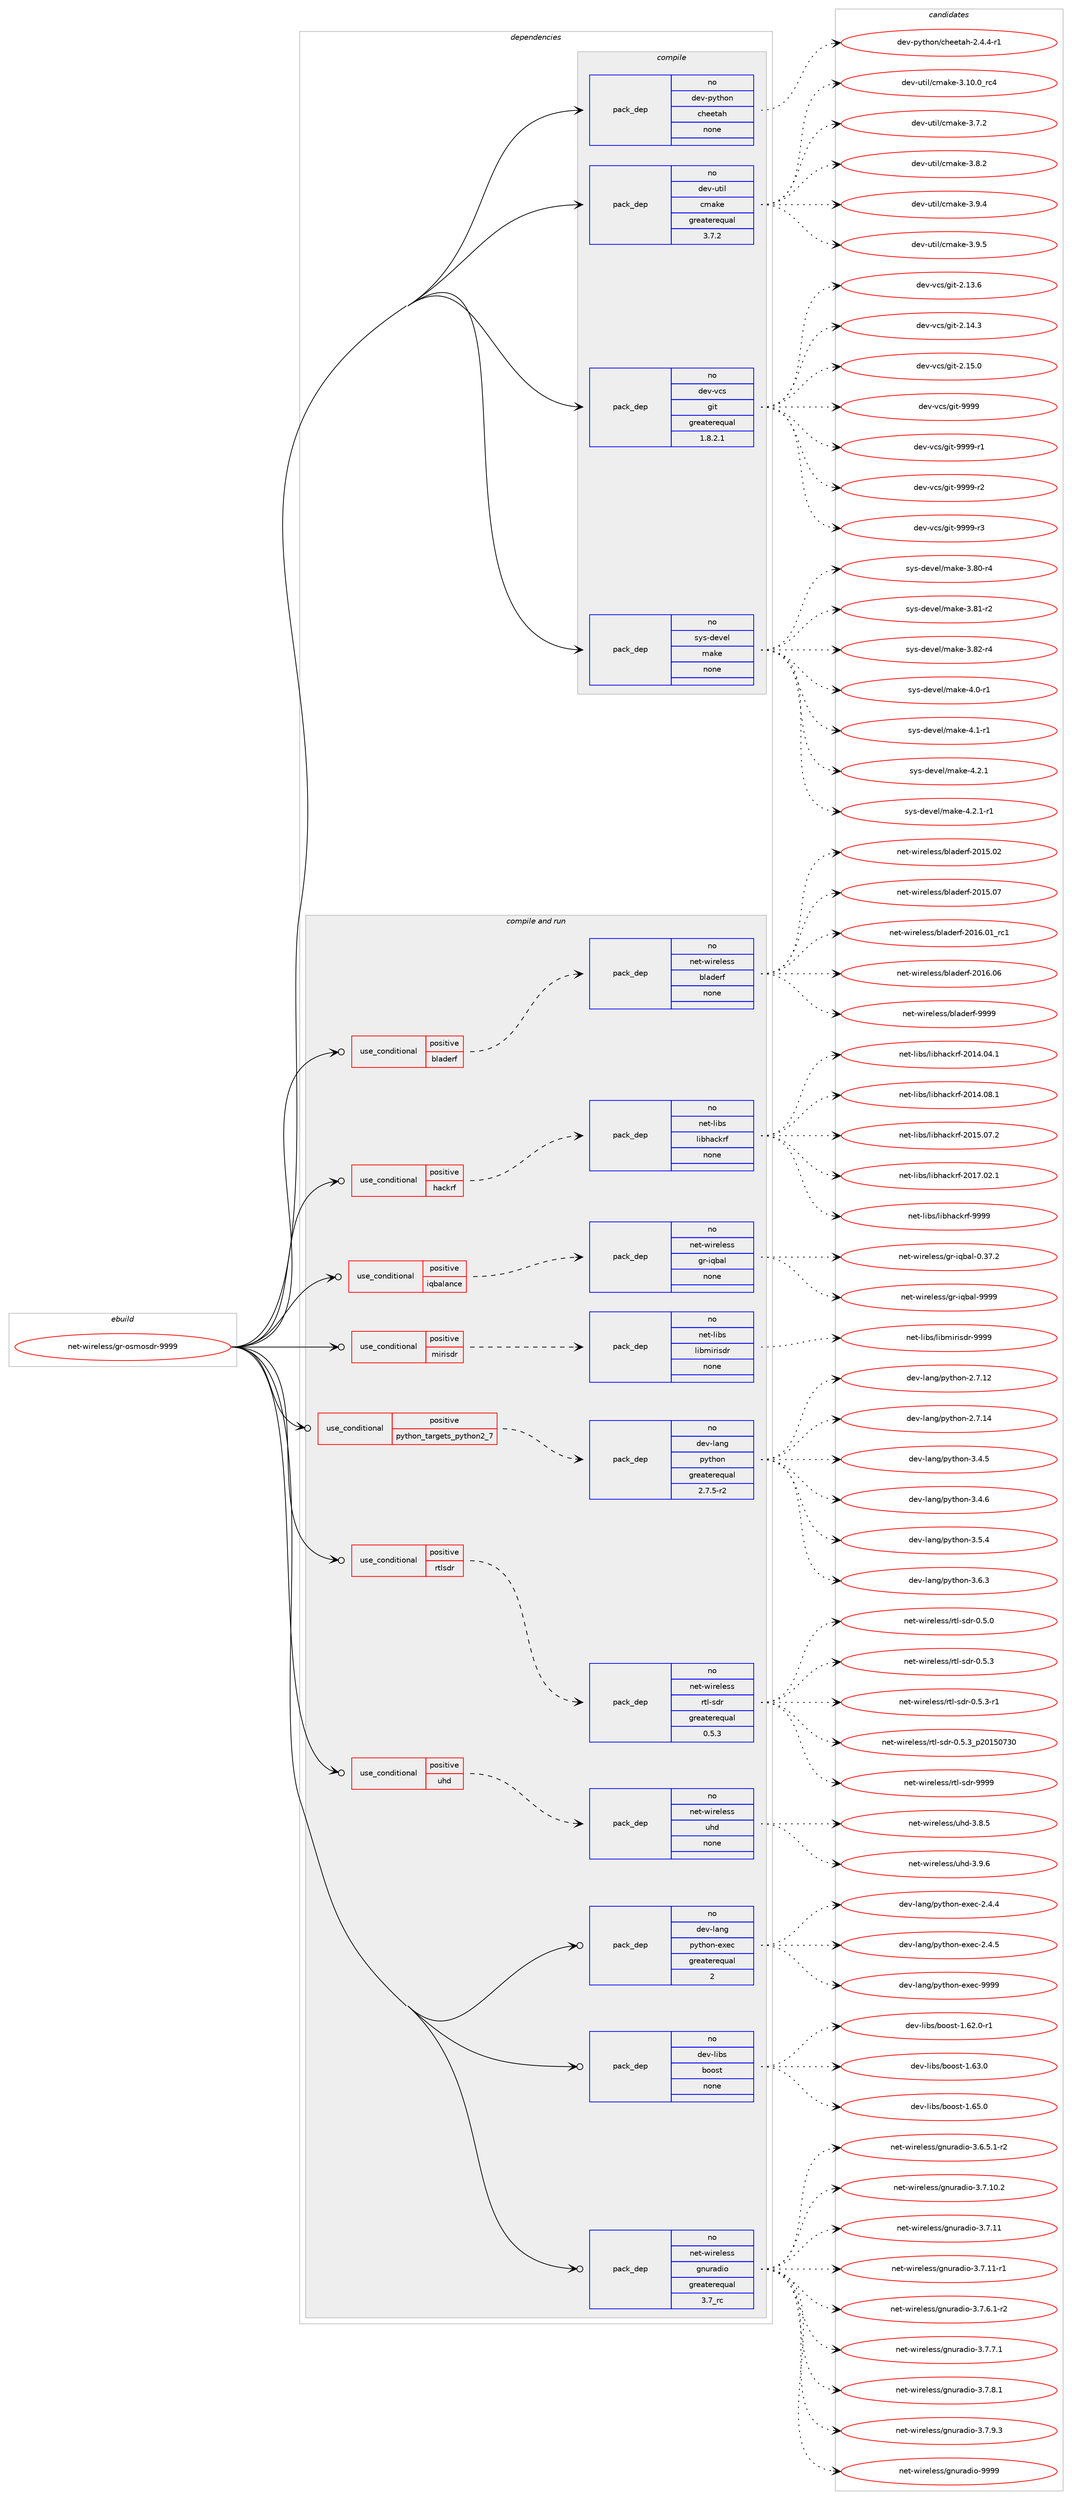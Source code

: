 digraph prolog {

# *************
# Graph options
# *************

newrank=true;
concentrate=true;
compound=true;
graph [rankdir=LR,fontname=Helvetica,fontsize=10,ranksep=1.5];#, ranksep=2.5, nodesep=0.2];
edge  [arrowhead=vee];
node  [fontname=Helvetica,fontsize=10];

# **********
# The ebuild
# **********

subgraph cluster_leftcol {
color=gray;
rank=same;
label=<<i>ebuild</i>>;
id [label="net-wireless/gr-osmosdr-9999", color=red, width=4, href="../net-wireless/gr-osmosdr-9999.svg"];
}

# ****************
# The dependencies
# ****************

subgraph cluster_midcol {
color=gray;
label=<<i>dependencies</i>>;
subgraph cluster_compile {
fillcolor="#eeeeee";
style=filled;
label=<<i>compile</i>>;
subgraph pack323458 {
dependency439855 [label=<<TABLE BORDER="0" CELLBORDER="1" CELLSPACING="0" CELLPADDING="4" WIDTH="220"><TR><TD ROWSPAN="6" CELLPADDING="30">pack_dep</TD></TR><TR><TD WIDTH="110">no</TD></TR><TR><TD>dev-python</TD></TR><TR><TD>cheetah</TD></TR><TR><TD>none</TD></TR><TR><TD></TD></TR></TABLE>>, shape=none, color=blue];
}
id:e -> dependency439855:w [weight=20,style="solid",arrowhead="vee"];
subgraph pack323459 {
dependency439856 [label=<<TABLE BORDER="0" CELLBORDER="1" CELLSPACING="0" CELLPADDING="4" WIDTH="220"><TR><TD ROWSPAN="6" CELLPADDING="30">pack_dep</TD></TR><TR><TD WIDTH="110">no</TD></TR><TR><TD>dev-util</TD></TR><TR><TD>cmake</TD></TR><TR><TD>greaterequal</TD></TR><TR><TD>3.7.2</TD></TR></TABLE>>, shape=none, color=blue];
}
id:e -> dependency439856:w [weight=20,style="solid",arrowhead="vee"];
subgraph pack323460 {
dependency439857 [label=<<TABLE BORDER="0" CELLBORDER="1" CELLSPACING="0" CELLPADDING="4" WIDTH="220"><TR><TD ROWSPAN="6" CELLPADDING="30">pack_dep</TD></TR><TR><TD WIDTH="110">no</TD></TR><TR><TD>dev-vcs</TD></TR><TR><TD>git</TD></TR><TR><TD>greaterequal</TD></TR><TR><TD>1.8.2.1</TD></TR></TABLE>>, shape=none, color=blue];
}
id:e -> dependency439857:w [weight=20,style="solid",arrowhead="vee"];
subgraph pack323461 {
dependency439858 [label=<<TABLE BORDER="0" CELLBORDER="1" CELLSPACING="0" CELLPADDING="4" WIDTH="220"><TR><TD ROWSPAN="6" CELLPADDING="30">pack_dep</TD></TR><TR><TD WIDTH="110">no</TD></TR><TR><TD>sys-devel</TD></TR><TR><TD>make</TD></TR><TR><TD>none</TD></TR><TR><TD></TD></TR></TABLE>>, shape=none, color=blue];
}
id:e -> dependency439858:w [weight=20,style="solid",arrowhead="vee"];
}
subgraph cluster_compileandrun {
fillcolor="#eeeeee";
style=filled;
label=<<i>compile and run</i>>;
subgraph cond108770 {
dependency439859 [label=<<TABLE BORDER="0" CELLBORDER="1" CELLSPACING="0" CELLPADDING="4"><TR><TD ROWSPAN="3" CELLPADDING="10">use_conditional</TD></TR><TR><TD>positive</TD></TR><TR><TD>bladerf</TD></TR></TABLE>>, shape=none, color=red];
subgraph pack323462 {
dependency439860 [label=<<TABLE BORDER="0" CELLBORDER="1" CELLSPACING="0" CELLPADDING="4" WIDTH="220"><TR><TD ROWSPAN="6" CELLPADDING="30">pack_dep</TD></TR><TR><TD WIDTH="110">no</TD></TR><TR><TD>net-wireless</TD></TR><TR><TD>bladerf</TD></TR><TR><TD>none</TD></TR><TR><TD></TD></TR></TABLE>>, shape=none, color=blue];
}
dependency439859:e -> dependency439860:w [weight=20,style="dashed",arrowhead="vee"];
}
id:e -> dependency439859:w [weight=20,style="solid",arrowhead="odotvee"];
subgraph cond108771 {
dependency439861 [label=<<TABLE BORDER="0" CELLBORDER="1" CELLSPACING="0" CELLPADDING="4"><TR><TD ROWSPAN="3" CELLPADDING="10">use_conditional</TD></TR><TR><TD>positive</TD></TR><TR><TD>hackrf</TD></TR></TABLE>>, shape=none, color=red];
subgraph pack323463 {
dependency439862 [label=<<TABLE BORDER="0" CELLBORDER="1" CELLSPACING="0" CELLPADDING="4" WIDTH="220"><TR><TD ROWSPAN="6" CELLPADDING="30">pack_dep</TD></TR><TR><TD WIDTH="110">no</TD></TR><TR><TD>net-libs</TD></TR><TR><TD>libhackrf</TD></TR><TR><TD>none</TD></TR><TR><TD></TD></TR></TABLE>>, shape=none, color=blue];
}
dependency439861:e -> dependency439862:w [weight=20,style="dashed",arrowhead="vee"];
}
id:e -> dependency439861:w [weight=20,style="solid",arrowhead="odotvee"];
subgraph cond108772 {
dependency439863 [label=<<TABLE BORDER="0" CELLBORDER="1" CELLSPACING="0" CELLPADDING="4"><TR><TD ROWSPAN="3" CELLPADDING="10">use_conditional</TD></TR><TR><TD>positive</TD></TR><TR><TD>iqbalance</TD></TR></TABLE>>, shape=none, color=red];
subgraph pack323464 {
dependency439864 [label=<<TABLE BORDER="0" CELLBORDER="1" CELLSPACING="0" CELLPADDING="4" WIDTH="220"><TR><TD ROWSPAN="6" CELLPADDING="30">pack_dep</TD></TR><TR><TD WIDTH="110">no</TD></TR><TR><TD>net-wireless</TD></TR><TR><TD>gr-iqbal</TD></TR><TR><TD>none</TD></TR><TR><TD></TD></TR></TABLE>>, shape=none, color=blue];
}
dependency439863:e -> dependency439864:w [weight=20,style="dashed",arrowhead="vee"];
}
id:e -> dependency439863:w [weight=20,style="solid",arrowhead="odotvee"];
subgraph cond108773 {
dependency439865 [label=<<TABLE BORDER="0" CELLBORDER="1" CELLSPACING="0" CELLPADDING="4"><TR><TD ROWSPAN="3" CELLPADDING="10">use_conditional</TD></TR><TR><TD>positive</TD></TR><TR><TD>mirisdr</TD></TR></TABLE>>, shape=none, color=red];
subgraph pack323465 {
dependency439866 [label=<<TABLE BORDER="0" CELLBORDER="1" CELLSPACING="0" CELLPADDING="4" WIDTH="220"><TR><TD ROWSPAN="6" CELLPADDING="30">pack_dep</TD></TR><TR><TD WIDTH="110">no</TD></TR><TR><TD>net-libs</TD></TR><TR><TD>libmirisdr</TD></TR><TR><TD>none</TD></TR><TR><TD></TD></TR></TABLE>>, shape=none, color=blue];
}
dependency439865:e -> dependency439866:w [weight=20,style="dashed",arrowhead="vee"];
}
id:e -> dependency439865:w [weight=20,style="solid",arrowhead="odotvee"];
subgraph cond108774 {
dependency439867 [label=<<TABLE BORDER="0" CELLBORDER="1" CELLSPACING="0" CELLPADDING="4"><TR><TD ROWSPAN="3" CELLPADDING="10">use_conditional</TD></TR><TR><TD>positive</TD></TR><TR><TD>python_targets_python2_7</TD></TR></TABLE>>, shape=none, color=red];
subgraph pack323466 {
dependency439868 [label=<<TABLE BORDER="0" CELLBORDER="1" CELLSPACING="0" CELLPADDING="4" WIDTH="220"><TR><TD ROWSPAN="6" CELLPADDING="30">pack_dep</TD></TR><TR><TD WIDTH="110">no</TD></TR><TR><TD>dev-lang</TD></TR><TR><TD>python</TD></TR><TR><TD>greaterequal</TD></TR><TR><TD>2.7.5-r2</TD></TR></TABLE>>, shape=none, color=blue];
}
dependency439867:e -> dependency439868:w [weight=20,style="dashed",arrowhead="vee"];
}
id:e -> dependency439867:w [weight=20,style="solid",arrowhead="odotvee"];
subgraph cond108775 {
dependency439869 [label=<<TABLE BORDER="0" CELLBORDER="1" CELLSPACING="0" CELLPADDING="4"><TR><TD ROWSPAN="3" CELLPADDING="10">use_conditional</TD></TR><TR><TD>positive</TD></TR><TR><TD>rtlsdr</TD></TR></TABLE>>, shape=none, color=red];
subgraph pack323467 {
dependency439870 [label=<<TABLE BORDER="0" CELLBORDER="1" CELLSPACING="0" CELLPADDING="4" WIDTH="220"><TR><TD ROWSPAN="6" CELLPADDING="30">pack_dep</TD></TR><TR><TD WIDTH="110">no</TD></TR><TR><TD>net-wireless</TD></TR><TR><TD>rtl-sdr</TD></TR><TR><TD>greaterequal</TD></TR><TR><TD>0.5.3</TD></TR></TABLE>>, shape=none, color=blue];
}
dependency439869:e -> dependency439870:w [weight=20,style="dashed",arrowhead="vee"];
}
id:e -> dependency439869:w [weight=20,style="solid",arrowhead="odotvee"];
subgraph cond108776 {
dependency439871 [label=<<TABLE BORDER="0" CELLBORDER="1" CELLSPACING="0" CELLPADDING="4"><TR><TD ROWSPAN="3" CELLPADDING="10">use_conditional</TD></TR><TR><TD>positive</TD></TR><TR><TD>uhd</TD></TR></TABLE>>, shape=none, color=red];
subgraph pack323468 {
dependency439872 [label=<<TABLE BORDER="0" CELLBORDER="1" CELLSPACING="0" CELLPADDING="4" WIDTH="220"><TR><TD ROWSPAN="6" CELLPADDING="30">pack_dep</TD></TR><TR><TD WIDTH="110">no</TD></TR><TR><TD>net-wireless</TD></TR><TR><TD>uhd</TD></TR><TR><TD>none</TD></TR><TR><TD></TD></TR></TABLE>>, shape=none, color=blue];
}
dependency439871:e -> dependency439872:w [weight=20,style="dashed",arrowhead="vee"];
}
id:e -> dependency439871:w [weight=20,style="solid",arrowhead="odotvee"];
subgraph pack323469 {
dependency439873 [label=<<TABLE BORDER="0" CELLBORDER="1" CELLSPACING="0" CELLPADDING="4" WIDTH="220"><TR><TD ROWSPAN="6" CELLPADDING="30">pack_dep</TD></TR><TR><TD WIDTH="110">no</TD></TR><TR><TD>dev-lang</TD></TR><TR><TD>python-exec</TD></TR><TR><TD>greaterequal</TD></TR><TR><TD>2</TD></TR></TABLE>>, shape=none, color=blue];
}
id:e -> dependency439873:w [weight=20,style="solid",arrowhead="odotvee"];
subgraph pack323470 {
dependency439874 [label=<<TABLE BORDER="0" CELLBORDER="1" CELLSPACING="0" CELLPADDING="4" WIDTH="220"><TR><TD ROWSPAN="6" CELLPADDING="30">pack_dep</TD></TR><TR><TD WIDTH="110">no</TD></TR><TR><TD>dev-libs</TD></TR><TR><TD>boost</TD></TR><TR><TD>none</TD></TR><TR><TD></TD></TR></TABLE>>, shape=none, color=blue];
}
id:e -> dependency439874:w [weight=20,style="solid",arrowhead="odotvee"];
subgraph pack323471 {
dependency439875 [label=<<TABLE BORDER="0" CELLBORDER="1" CELLSPACING="0" CELLPADDING="4" WIDTH="220"><TR><TD ROWSPAN="6" CELLPADDING="30">pack_dep</TD></TR><TR><TD WIDTH="110">no</TD></TR><TR><TD>net-wireless</TD></TR><TR><TD>gnuradio</TD></TR><TR><TD>greaterequal</TD></TR><TR><TD>3.7_rc</TD></TR></TABLE>>, shape=none, color=blue];
}
id:e -> dependency439875:w [weight=20,style="solid",arrowhead="odotvee"];
}
subgraph cluster_run {
fillcolor="#eeeeee";
style=filled;
label=<<i>run</i>>;
}
}

# **************
# The candidates
# **************

subgraph cluster_choices {
rank=same;
color=gray;
label=<<i>candidates</i>>;

subgraph choice323458 {
color=black;
nodesep=1;
choice100101118451121211161041111104799104101101116971044550465246524511449 [label="dev-python/cheetah-2.4.4-r1", color=red, width=4,href="../dev-python/cheetah-2.4.4-r1.svg"];
dependency439855:e -> choice100101118451121211161041111104799104101101116971044550465246524511449:w [style=dotted,weight="100"];
}
subgraph choice323459 {
color=black;
nodesep=1;
choice1001011184511711610510847991099710710145514649484648951149952 [label="dev-util/cmake-3.10.0_rc4", color=red, width=4,href="../dev-util/cmake-3.10.0_rc4.svg"];
choice10010111845117116105108479910997107101455146554650 [label="dev-util/cmake-3.7.2", color=red, width=4,href="../dev-util/cmake-3.7.2.svg"];
choice10010111845117116105108479910997107101455146564650 [label="dev-util/cmake-3.8.2", color=red, width=4,href="../dev-util/cmake-3.8.2.svg"];
choice10010111845117116105108479910997107101455146574652 [label="dev-util/cmake-3.9.4", color=red, width=4,href="../dev-util/cmake-3.9.4.svg"];
choice10010111845117116105108479910997107101455146574653 [label="dev-util/cmake-3.9.5", color=red, width=4,href="../dev-util/cmake-3.9.5.svg"];
dependency439856:e -> choice1001011184511711610510847991099710710145514649484648951149952:w [style=dotted,weight="100"];
dependency439856:e -> choice10010111845117116105108479910997107101455146554650:w [style=dotted,weight="100"];
dependency439856:e -> choice10010111845117116105108479910997107101455146564650:w [style=dotted,weight="100"];
dependency439856:e -> choice10010111845117116105108479910997107101455146574652:w [style=dotted,weight="100"];
dependency439856:e -> choice10010111845117116105108479910997107101455146574653:w [style=dotted,weight="100"];
}
subgraph choice323460 {
color=black;
nodesep=1;
choice10010111845118991154710310511645504649514654 [label="dev-vcs/git-2.13.6", color=red, width=4,href="../dev-vcs/git-2.13.6.svg"];
choice10010111845118991154710310511645504649524651 [label="dev-vcs/git-2.14.3", color=red, width=4,href="../dev-vcs/git-2.14.3.svg"];
choice10010111845118991154710310511645504649534648 [label="dev-vcs/git-2.15.0", color=red, width=4,href="../dev-vcs/git-2.15.0.svg"];
choice1001011184511899115471031051164557575757 [label="dev-vcs/git-9999", color=red, width=4,href="../dev-vcs/git-9999.svg"];
choice10010111845118991154710310511645575757574511449 [label="dev-vcs/git-9999-r1", color=red, width=4,href="../dev-vcs/git-9999-r1.svg"];
choice10010111845118991154710310511645575757574511450 [label="dev-vcs/git-9999-r2", color=red, width=4,href="../dev-vcs/git-9999-r2.svg"];
choice10010111845118991154710310511645575757574511451 [label="dev-vcs/git-9999-r3", color=red, width=4,href="../dev-vcs/git-9999-r3.svg"];
dependency439857:e -> choice10010111845118991154710310511645504649514654:w [style=dotted,weight="100"];
dependency439857:e -> choice10010111845118991154710310511645504649524651:w [style=dotted,weight="100"];
dependency439857:e -> choice10010111845118991154710310511645504649534648:w [style=dotted,weight="100"];
dependency439857:e -> choice1001011184511899115471031051164557575757:w [style=dotted,weight="100"];
dependency439857:e -> choice10010111845118991154710310511645575757574511449:w [style=dotted,weight="100"];
dependency439857:e -> choice10010111845118991154710310511645575757574511450:w [style=dotted,weight="100"];
dependency439857:e -> choice10010111845118991154710310511645575757574511451:w [style=dotted,weight="100"];
}
subgraph choice323461 {
color=black;
nodesep=1;
choice11512111545100101118101108471099710710145514656484511452 [label="sys-devel/make-3.80-r4", color=red, width=4,href="../sys-devel/make-3.80-r4.svg"];
choice11512111545100101118101108471099710710145514656494511450 [label="sys-devel/make-3.81-r2", color=red, width=4,href="../sys-devel/make-3.81-r2.svg"];
choice11512111545100101118101108471099710710145514656504511452 [label="sys-devel/make-3.82-r4", color=red, width=4,href="../sys-devel/make-3.82-r4.svg"];
choice115121115451001011181011084710997107101455246484511449 [label="sys-devel/make-4.0-r1", color=red, width=4,href="../sys-devel/make-4.0-r1.svg"];
choice115121115451001011181011084710997107101455246494511449 [label="sys-devel/make-4.1-r1", color=red, width=4,href="../sys-devel/make-4.1-r1.svg"];
choice115121115451001011181011084710997107101455246504649 [label="sys-devel/make-4.2.1", color=red, width=4,href="../sys-devel/make-4.2.1.svg"];
choice1151211154510010111810110847109971071014552465046494511449 [label="sys-devel/make-4.2.1-r1", color=red, width=4,href="../sys-devel/make-4.2.1-r1.svg"];
dependency439858:e -> choice11512111545100101118101108471099710710145514656484511452:w [style=dotted,weight="100"];
dependency439858:e -> choice11512111545100101118101108471099710710145514656494511450:w [style=dotted,weight="100"];
dependency439858:e -> choice11512111545100101118101108471099710710145514656504511452:w [style=dotted,weight="100"];
dependency439858:e -> choice115121115451001011181011084710997107101455246484511449:w [style=dotted,weight="100"];
dependency439858:e -> choice115121115451001011181011084710997107101455246494511449:w [style=dotted,weight="100"];
dependency439858:e -> choice115121115451001011181011084710997107101455246504649:w [style=dotted,weight="100"];
dependency439858:e -> choice1151211154510010111810110847109971071014552465046494511449:w [style=dotted,weight="100"];
}
subgraph choice323462 {
color=black;
nodesep=1;
choice110101116451191051141011081011151154798108971001011141024550484953464850 [label="net-wireless/bladerf-2015.02", color=red, width=4,href="../net-wireless/bladerf-2015.02.svg"];
choice110101116451191051141011081011151154798108971001011141024550484953464855 [label="net-wireless/bladerf-2015.07", color=red, width=4,href="../net-wireless/bladerf-2015.07.svg"];
choice110101116451191051141011081011151154798108971001011141024550484954464849951149949 [label="net-wireless/bladerf-2016.01_rc1", color=red, width=4,href="../net-wireless/bladerf-2016.01_rc1.svg"];
choice110101116451191051141011081011151154798108971001011141024550484954464854 [label="net-wireless/bladerf-2016.06", color=red, width=4,href="../net-wireless/bladerf-2016.06.svg"];
choice110101116451191051141011081011151154798108971001011141024557575757 [label="net-wireless/bladerf-9999", color=red, width=4,href="../net-wireless/bladerf-9999.svg"];
dependency439860:e -> choice110101116451191051141011081011151154798108971001011141024550484953464850:w [style=dotted,weight="100"];
dependency439860:e -> choice110101116451191051141011081011151154798108971001011141024550484953464855:w [style=dotted,weight="100"];
dependency439860:e -> choice110101116451191051141011081011151154798108971001011141024550484954464849951149949:w [style=dotted,weight="100"];
dependency439860:e -> choice110101116451191051141011081011151154798108971001011141024550484954464854:w [style=dotted,weight="100"];
dependency439860:e -> choice110101116451191051141011081011151154798108971001011141024557575757:w [style=dotted,weight="100"];
}
subgraph choice323463 {
color=black;
nodesep=1;
choice11010111645108105981154710810598104979910711410245504849524648524649 [label="net-libs/libhackrf-2014.04.1", color=red, width=4,href="../net-libs/libhackrf-2014.04.1.svg"];
choice11010111645108105981154710810598104979910711410245504849524648564649 [label="net-libs/libhackrf-2014.08.1", color=red, width=4,href="../net-libs/libhackrf-2014.08.1.svg"];
choice11010111645108105981154710810598104979910711410245504849534648554650 [label="net-libs/libhackrf-2015.07.2", color=red, width=4,href="../net-libs/libhackrf-2015.07.2.svg"];
choice11010111645108105981154710810598104979910711410245504849554648504649 [label="net-libs/libhackrf-2017.02.1", color=red, width=4,href="../net-libs/libhackrf-2017.02.1.svg"];
choice1101011164510810598115471081059810497991071141024557575757 [label="net-libs/libhackrf-9999", color=red, width=4,href="../net-libs/libhackrf-9999.svg"];
dependency439862:e -> choice11010111645108105981154710810598104979910711410245504849524648524649:w [style=dotted,weight="100"];
dependency439862:e -> choice11010111645108105981154710810598104979910711410245504849524648564649:w [style=dotted,weight="100"];
dependency439862:e -> choice11010111645108105981154710810598104979910711410245504849534648554650:w [style=dotted,weight="100"];
dependency439862:e -> choice11010111645108105981154710810598104979910711410245504849554648504649:w [style=dotted,weight="100"];
dependency439862:e -> choice1101011164510810598115471081059810497991071141024557575757:w [style=dotted,weight="100"];
}
subgraph choice323464 {
color=black;
nodesep=1;
choice110101116451191051141011081011151154710311445105113989710845484651554650 [label="net-wireless/gr-iqbal-0.37.2", color=red, width=4,href="../net-wireless/gr-iqbal-0.37.2.svg"];
choice11010111645119105114101108101115115471031144510511398971084557575757 [label="net-wireless/gr-iqbal-9999", color=red, width=4,href="../net-wireless/gr-iqbal-9999.svg"];
dependency439864:e -> choice110101116451191051141011081011151154710311445105113989710845484651554650:w [style=dotted,weight="100"];
dependency439864:e -> choice11010111645119105114101108101115115471031144510511398971084557575757:w [style=dotted,weight="100"];
}
subgraph choice323465 {
color=black;
nodesep=1;
choice110101116451081059811547108105981091051141051151001144557575757 [label="net-libs/libmirisdr-9999", color=red, width=4,href="../net-libs/libmirisdr-9999.svg"];
dependency439866:e -> choice110101116451081059811547108105981091051141051151001144557575757:w [style=dotted,weight="100"];
}
subgraph choice323466 {
color=black;
nodesep=1;
choice10010111845108971101034711212111610411111045504655464950 [label="dev-lang/python-2.7.12", color=red, width=4,href="../dev-lang/python-2.7.12.svg"];
choice10010111845108971101034711212111610411111045504655464952 [label="dev-lang/python-2.7.14", color=red, width=4,href="../dev-lang/python-2.7.14.svg"];
choice100101118451089711010347112121116104111110455146524653 [label="dev-lang/python-3.4.5", color=red, width=4,href="../dev-lang/python-3.4.5.svg"];
choice100101118451089711010347112121116104111110455146524654 [label="dev-lang/python-3.4.6", color=red, width=4,href="../dev-lang/python-3.4.6.svg"];
choice100101118451089711010347112121116104111110455146534652 [label="dev-lang/python-3.5.4", color=red, width=4,href="../dev-lang/python-3.5.4.svg"];
choice100101118451089711010347112121116104111110455146544651 [label="dev-lang/python-3.6.3", color=red, width=4,href="../dev-lang/python-3.6.3.svg"];
dependency439868:e -> choice10010111845108971101034711212111610411111045504655464950:w [style=dotted,weight="100"];
dependency439868:e -> choice10010111845108971101034711212111610411111045504655464952:w [style=dotted,weight="100"];
dependency439868:e -> choice100101118451089711010347112121116104111110455146524653:w [style=dotted,weight="100"];
dependency439868:e -> choice100101118451089711010347112121116104111110455146524654:w [style=dotted,weight="100"];
dependency439868:e -> choice100101118451089711010347112121116104111110455146534652:w [style=dotted,weight="100"];
dependency439868:e -> choice100101118451089711010347112121116104111110455146544651:w [style=dotted,weight="100"];
}
subgraph choice323467 {
color=black;
nodesep=1;
choice110101116451191051141011081011151154711411610845115100114454846534648 [label="net-wireless/rtl-sdr-0.5.0", color=red, width=4,href="../net-wireless/rtl-sdr-0.5.0.svg"];
choice110101116451191051141011081011151154711411610845115100114454846534651 [label="net-wireless/rtl-sdr-0.5.3", color=red, width=4,href="../net-wireless/rtl-sdr-0.5.3.svg"];
choice1101011164511910511410110810111511547114116108451151001144548465346514511449 [label="net-wireless/rtl-sdr-0.5.3-r1", color=red, width=4,href="../net-wireless/rtl-sdr-0.5.3-r1.svg"];
choice110101116451191051141011081011151154711411610845115100114454846534651951125048495348555148 [label="net-wireless/rtl-sdr-0.5.3_p20150730", color=red, width=4,href="../net-wireless/rtl-sdr-0.5.3_p20150730.svg"];
choice1101011164511910511410110810111511547114116108451151001144557575757 [label="net-wireless/rtl-sdr-9999", color=red, width=4,href="../net-wireless/rtl-sdr-9999.svg"];
dependency439870:e -> choice110101116451191051141011081011151154711411610845115100114454846534648:w [style=dotted,weight="100"];
dependency439870:e -> choice110101116451191051141011081011151154711411610845115100114454846534651:w [style=dotted,weight="100"];
dependency439870:e -> choice1101011164511910511410110810111511547114116108451151001144548465346514511449:w [style=dotted,weight="100"];
dependency439870:e -> choice110101116451191051141011081011151154711411610845115100114454846534651951125048495348555148:w [style=dotted,weight="100"];
dependency439870:e -> choice1101011164511910511410110810111511547114116108451151001144557575757:w [style=dotted,weight="100"];
}
subgraph choice323468 {
color=black;
nodesep=1;
choice1101011164511910511410110810111511547117104100455146564653 [label="net-wireless/uhd-3.8.5", color=red, width=4,href="../net-wireless/uhd-3.8.5.svg"];
choice1101011164511910511410110810111511547117104100455146574654 [label="net-wireless/uhd-3.9.6", color=red, width=4,href="../net-wireless/uhd-3.9.6.svg"];
dependency439872:e -> choice1101011164511910511410110810111511547117104100455146564653:w [style=dotted,weight="100"];
dependency439872:e -> choice1101011164511910511410110810111511547117104100455146574654:w [style=dotted,weight="100"];
}
subgraph choice323469 {
color=black;
nodesep=1;
choice1001011184510897110103471121211161041111104510112010199455046524652 [label="dev-lang/python-exec-2.4.4", color=red, width=4,href="../dev-lang/python-exec-2.4.4.svg"];
choice1001011184510897110103471121211161041111104510112010199455046524653 [label="dev-lang/python-exec-2.4.5", color=red, width=4,href="../dev-lang/python-exec-2.4.5.svg"];
choice10010111845108971101034711212111610411111045101120101994557575757 [label="dev-lang/python-exec-9999", color=red, width=4,href="../dev-lang/python-exec-9999.svg"];
dependency439873:e -> choice1001011184510897110103471121211161041111104510112010199455046524652:w [style=dotted,weight="100"];
dependency439873:e -> choice1001011184510897110103471121211161041111104510112010199455046524653:w [style=dotted,weight="100"];
dependency439873:e -> choice10010111845108971101034711212111610411111045101120101994557575757:w [style=dotted,weight="100"];
}
subgraph choice323470 {
color=black;
nodesep=1;
choice10010111845108105981154798111111115116454946545046484511449 [label="dev-libs/boost-1.62.0-r1", color=red, width=4,href="../dev-libs/boost-1.62.0-r1.svg"];
choice1001011184510810598115479811111111511645494654514648 [label="dev-libs/boost-1.63.0", color=red, width=4,href="../dev-libs/boost-1.63.0.svg"];
choice1001011184510810598115479811111111511645494654534648 [label="dev-libs/boost-1.65.0", color=red, width=4,href="../dev-libs/boost-1.65.0.svg"];
dependency439874:e -> choice10010111845108105981154798111111115116454946545046484511449:w [style=dotted,weight="100"];
dependency439874:e -> choice1001011184510810598115479811111111511645494654514648:w [style=dotted,weight="100"];
dependency439874:e -> choice1001011184510810598115479811111111511645494654534648:w [style=dotted,weight="100"];
}
subgraph choice323471 {
color=black;
nodesep=1;
choice11010111645119105114101108101115115471031101171149710010511145514654465346494511450 [label="net-wireless/gnuradio-3.6.5.1-r2", color=red, width=4,href="../net-wireless/gnuradio-3.6.5.1-r2.svg"];
choice110101116451191051141011081011151154710311011711497100105111455146554649484650 [label="net-wireless/gnuradio-3.7.10.2", color=red, width=4,href="../net-wireless/gnuradio-3.7.10.2.svg"];
choice11010111645119105114101108101115115471031101171149710010511145514655464949 [label="net-wireless/gnuradio-3.7.11", color=red, width=4,href="../net-wireless/gnuradio-3.7.11.svg"];
choice110101116451191051141011081011151154710311011711497100105111455146554649494511449 [label="net-wireless/gnuradio-3.7.11-r1", color=red, width=4,href="../net-wireless/gnuradio-3.7.11-r1.svg"];
choice11010111645119105114101108101115115471031101171149710010511145514655465446494511450 [label="net-wireless/gnuradio-3.7.6.1-r2", color=red, width=4,href="../net-wireless/gnuradio-3.7.6.1-r2.svg"];
choice1101011164511910511410110810111511547103110117114971001051114551465546554649 [label="net-wireless/gnuradio-3.7.7.1", color=red, width=4,href="../net-wireless/gnuradio-3.7.7.1.svg"];
choice1101011164511910511410110810111511547103110117114971001051114551465546564649 [label="net-wireless/gnuradio-3.7.8.1", color=red, width=4,href="../net-wireless/gnuradio-3.7.8.1.svg"];
choice1101011164511910511410110810111511547103110117114971001051114551465546574651 [label="net-wireless/gnuradio-3.7.9.3", color=red, width=4,href="../net-wireless/gnuradio-3.7.9.3.svg"];
choice1101011164511910511410110810111511547103110117114971001051114557575757 [label="net-wireless/gnuradio-9999", color=red, width=4,href="../net-wireless/gnuradio-9999.svg"];
dependency439875:e -> choice11010111645119105114101108101115115471031101171149710010511145514654465346494511450:w [style=dotted,weight="100"];
dependency439875:e -> choice110101116451191051141011081011151154710311011711497100105111455146554649484650:w [style=dotted,weight="100"];
dependency439875:e -> choice11010111645119105114101108101115115471031101171149710010511145514655464949:w [style=dotted,weight="100"];
dependency439875:e -> choice110101116451191051141011081011151154710311011711497100105111455146554649494511449:w [style=dotted,weight="100"];
dependency439875:e -> choice11010111645119105114101108101115115471031101171149710010511145514655465446494511450:w [style=dotted,weight="100"];
dependency439875:e -> choice1101011164511910511410110810111511547103110117114971001051114551465546554649:w [style=dotted,weight="100"];
dependency439875:e -> choice1101011164511910511410110810111511547103110117114971001051114551465546564649:w [style=dotted,weight="100"];
dependency439875:e -> choice1101011164511910511410110810111511547103110117114971001051114551465546574651:w [style=dotted,weight="100"];
dependency439875:e -> choice1101011164511910511410110810111511547103110117114971001051114557575757:w [style=dotted,weight="100"];
}
}

}
